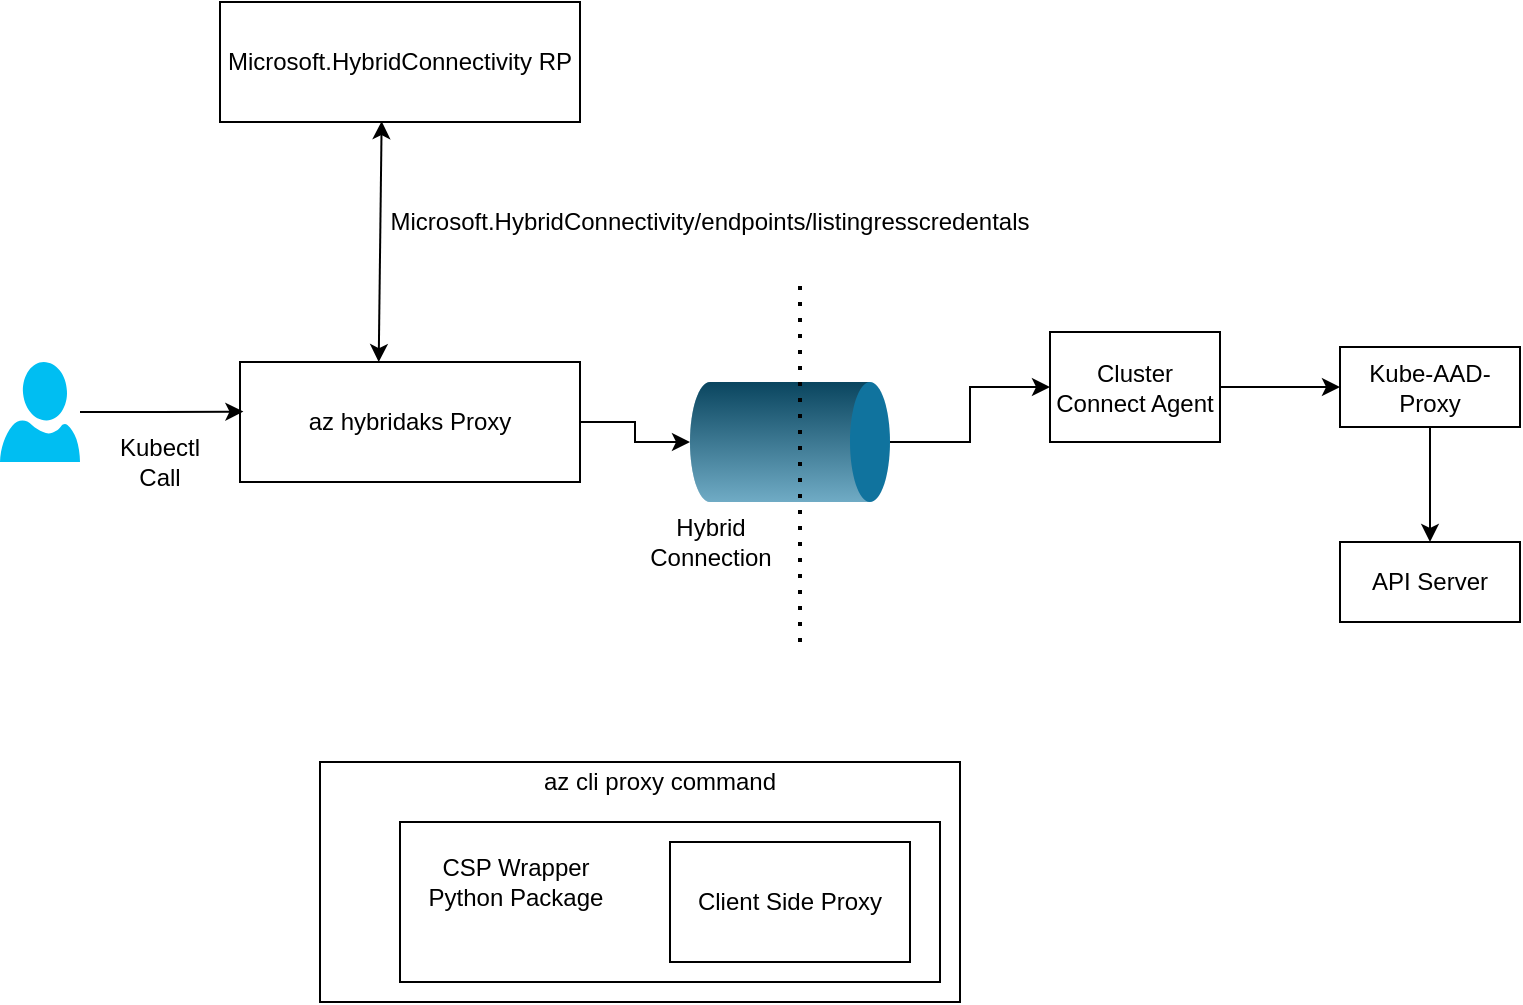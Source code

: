 <mxfile version="15.1.4" type="github">
  <diagram id="9WpLtpf1JqHGoahmyFdg" name="Page-1">
    <mxGraphModel dx="929" dy="569" grid="1" gridSize="10" guides="1" tooltips="1" connect="1" arrows="1" fold="1" page="1" pageScale="1" pageWidth="850" pageHeight="1100" math="0" shadow="0">
      <root>
        <mxCell id="0" />
        <mxCell id="1" parent="0" />
        <mxCell id="optyJocJWKJvdFuJsdZg-15" style="edgeStyle=orthogonalEdgeStyle;rounded=0;orthogonalLoop=1;jettySize=auto;html=1;exitX=1;exitY=0.5;exitDx=0;exitDy=0;entryX=0.5;entryY=1;entryDx=0;entryDy=0;entryPerimeter=0;" edge="1" parent="1" source="optyJocJWKJvdFuJsdZg-1" target="optyJocJWKJvdFuJsdZg-13">
          <mxGeometry relative="1" as="geometry" />
        </mxCell>
        <mxCell id="optyJocJWKJvdFuJsdZg-1" value="" style="rounded=0;whiteSpace=wrap;html=1;" vertex="1" parent="1">
          <mxGeometry x="150" y="250" width="170" height="60" as="geometry" />
        </mxCell>
        <mxCell id="optyJocJWKJvdFuJsdZg-2" value="az hybridaks Proxy" style="text;html=1;strokeColor=none;fillColor=none;align=center;verticalAlign=middle;whiteSpace=wrap;rounded=0;" vertex="1" parent="1">
          <mxGeometry x="180" y="270" width="110" height="20" as="geometry" />
        </mxCell>
        <mxCell id="optyJocJWKJvdFuJsdZg-7" style="edgeStyle=orthogonalEdgeStyle;rounded=0;orthogonalLoop=1;jettySize=auto;html=1;entryX=0.01;entryY=0.413;entryDx=0;entryDy=0;entryPerimeter=0;" edge="1" parent="1" source="optyJocJWKJvdFuJsdZg-5" target="optyJocJWKJvdFuJsdZg-1">
          <mxGeometry relative="1" as="geometry" />
        </mxCell>
        <mxCell id="optyJocJWKJvdFuJsdZg-5" value="" style="verticalLabelPosition=bottom;html=1;verticalAlign=top;align=center;strokeColor=none;fillColor=#00BEF2;shape=mxgraph.azure.user;" vertex="1" parent="1">
          <mxGeometry x="30" y="250" width="40" height="50" as="geometry" />
        </mxCell>
        <mxCell id="optyJocJWKJvdFuJsdZg-8" value="Kubectl Call" style="text;html=1;strokeColor=none;fillColor=none;align=center;verticalAlign=middle;whiteSpace=wrap;rounded=0;" vertex="1" parent="1">
          <mxGeometry x="80" y="290" width="60" height="20" as="geometry" />
        </mxCell>
        <mxCell id="optyJocJWKJvdFuJsdZg-10" value="Microsoft.HybridConnectivity RP" style="rounded=0;whiteSpace=wrap;html=1;" vertex="1" parent="1">
          <mxGeometry x="140" y="70" width="180" height="60" as="geometry" />
        </mxCell>
        <mxCell id="optyJocJWKJvdFuJsdZg-11" value="" style="endArrow=classic;startArrow=classic;html=1;entryX=0.449;entryY=0.993;entryDx=0;entryDy=0;entryPerimeter=0;exitX=0.408;exitY=0.001;exitDx=0;exitDy=0;exitPerimeter=0;" edge="1" parent="1" source="optyJocJWKJvdFuJsdZg-1" target="optyJocJWKJvdFuJsdZg-10">
          <mxGeometry width="50" height="50" relative="1" as="geometry">
            <mxPoint x="330" y="300" as="sourcePoint" />
            <mxPoint x="380" y="250" as="targetPoint" />
          </mxGeometry>
        </mxCell>
        <mxCell id="optyJocJWKJvdFuJsdZg-12" value="Microsoft.HybridConnectivity/endpoints/listingresscredentals" style="text;html=1;strokeColor=none;fillColor=none;align=center;verticalAlign=middle;whiteSpace=wrap;rounded=0;" vertex="1" parent="1">
          <mxGeometry x="280" y="170" width="210" height="20" as="geometry" />
        </mxCell>
        <mxCell id="optyJocJWKJvdFuJsdZg-24" style="edgeStyle=orthogonalEdgeStyle;rounded=0;orthogonalLoop=1;jettySize=auto;html=1;exitX=0.5;exitY=0;exitDx=0;exitDy=0;exitPerimeter=0;entryX=0.5;entryY=1;entryDx=0;entryDy=0;" edge="1" parent="1" source="optyJocJWKJvdFuJsdZg-13" target="optyJocJWKJvdFuJsdZg-18">
          <mxGeometry relative="1" as="geometry" />
        </mxCell>
        <mxCell id="optyJocJWKJvdFuJsdZg-13" value="" style="verticalLabelPosition=bottom;verticalAlign=top;html=1;shape=mxgraph.infographic.cylinder;fillColor=#10739E;strokeColor=none;direction=south;" vertex="1" parent="1">
          <mxGeometry x="375" y="260" width="100" height="60" as="geometry" />
        </mxCell>
        <mxCell id="optyJocJWKJvdFuJsdZg-14" value="" style="endArrow=none;dashed=1;html=1;dashPattern=1 3;strokeWidth=2;" edge="1" parent="1">
          <mxGeometry width="50" height="50" relative="1" as="geometry">
            <mxPoint x="430" y="390" as="sourcePoint" />
            <mxPoint x="430" y="210" as="targetPoint" />
          </mxGeometry>
        </mxCell>
        <mxCell id="optyJocJWKJvdFuJsdZg-16" value="Hybrid Connection" style="text;html=1;strokeColor=none;fillColor=none;align=center;verticalAlign=middle;whiteSpace=wrap;rounded=0;" vertex="1" parent="1">
          <mxGeometry x="337.5" y="330" width="95" height="20" as="geometry" />
        </mxCell>
        <mxCell id="optyJocJWKJvdFuJsdZg-26" style="edgeStyle=orthogonalEdgeStyle;rounded=0;orthogonalLoop=1;jettySize=auto;html=1;exitX=0.5;exitY=0;exitDx=0;exitDy=0;entryX=0;entryY=0.5;entryDx=0;entryDy=0;" edge="1" parent="1" source="optyJocJWKJvdFuJsdZg-18" target="optyJocJWKJvdFuJsdZg-19">
          <mxGeometry relative="1" as="geometry" />
        </mxCell>
        <mxCell id="optyJocJWKJvdFuJsdZg-18" value="Cluster Connect Agent" style="rounded=0;whiteSpace=wrap;html=1;direction=south;" vertex="1" parent="1">
          <mxGeometry x="555" y="235" width="85" height="55" as="geometry" />
        </mxCell>
        <mxCell id="optyJocJWKJvdFuJsdZg-28" style="edgeStyle=orthogonalEdgeStyle;rounded=0;orthogonalLoop=1;jettySize=auto;html=1;exitX=0.5;exitY=1;exitDx=0;exitDy=0;entryX=0.5;entryY=0;entryDx=0;entryDy=0;" edge="1" parent="1" source="optyJocJWKJvdFuJsdZg-19" target="optyJocJWKJvdFuJsdZg-20">
          <mxGeometry relative="1" as="geometry" />
        </mxCell>
        <mxCell id="optyJocJWKJvdFuJsdZg-19" value="Kube-AAD-Proxy" style="rounded=0;whiteSpace=wrap;html=1;" vertex="1" parent="1">
          <mxGeometry x="700" y="242.5" width="90" height="40" as="geometry" />
        </mxCell>
        <mxCell id="optyJocJWKJvdFuJsdZg-20" value="API Server" style="rounded=0;whiteSpace=wrap;html=1;" vertex="1" parent="1">
          <mxGeometry x="700" y="340" width="90" height="40" as="geometry" />
        </mxCell>
        <mxCell id="optyJocJWKJvdFuJsdZg-30" value="" style="rounded=0;whiteSpace=wrap;html=1;" vertex="1" parent="1">
          <mxGeometry x="190" y="450" width="320" height="120" as="geometry" />
        </mxCell>
        <mxCell id="optyJocJWKJvdFuJsdZg-32" value="" style="rounded=0;whiteSpace=wrap;html=1;" vertex="1" parent="1">
          <mxGeometry x="230" y="480" width="270" height="80" as="geometry" />
        </mxCell>
        <mxCell id="optyJocJWKJvdFuJsdZg-33" value="Client Side Proxy" style="rounded=0;whiteSpace=wrap;html=1;" vertex="1" parent="1">
          <mxGeometry x="365" y="490" width="120" height="60" as="geometry" />
        </mxCell>
        <mxCell id="optyJocJWKJvdFuJsdZg-35" value="CSP Wrapper Python Package" style="text;html=1;strokeColor=none;fillColor=none;align=center;verticalAlign=middle;whiteSpace=wrap;rounded=0;" vertex="1" parent="1">
          <mxGeometry x="237.5" y="505" width="100" height="10" as="geometry" />
        </mxCell>
        <mxCell id="optyJocJWKJvdFuJsdZg-36" value="az cli proxy command" style="text;html=1;strokeColor=none;fillColor=none;align=center;verticalAlign=middle;whiteSpace=wrap;rounded=0;" vertex="1" parent="1">
          <mxGeometry x="210" y="450" width="300" height="20" as="geometry" />
        </mxCell>
      </root>
    </mxGraphModel>
  </diagram>
</mxfile>

